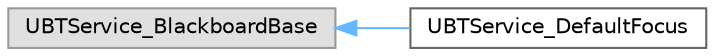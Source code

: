digraph "Graphical Class Hierarchy"
{
 // INTERACTIVE_SVG=YES
 // LATEX_PDF_SIZE
  bgcolor="transparent";
  edge [fontname=Helvetica,fontsize=10,labelfontname=Helvetica,labelfontsize=10];
  node [fontname=Helvetica,fontsize=10,shape=box,height=0.2,width=0.4];
  rankdir="LR";
  Node0 [id="Node000000",label="UBTService_BlackboardBase",height=0.2,width=0.4,color="grey60", fillcolor="#E0E0E0", style="filled",tooltip=" "];
  Node0 -> Node1 [id="edge8853_Node000000_Node000001",dir="back",color="steelblue1",style="solid",tooltip=" "];
  Node1 [id="Node000001",label="UBTService_DefaultFocus",height=0.2,width=0.4,color="grey40", fillcolor="white", style="filled",URL="$dd/d33/classUBTService__DefaultFocus.html",tooltip=" "];
}
